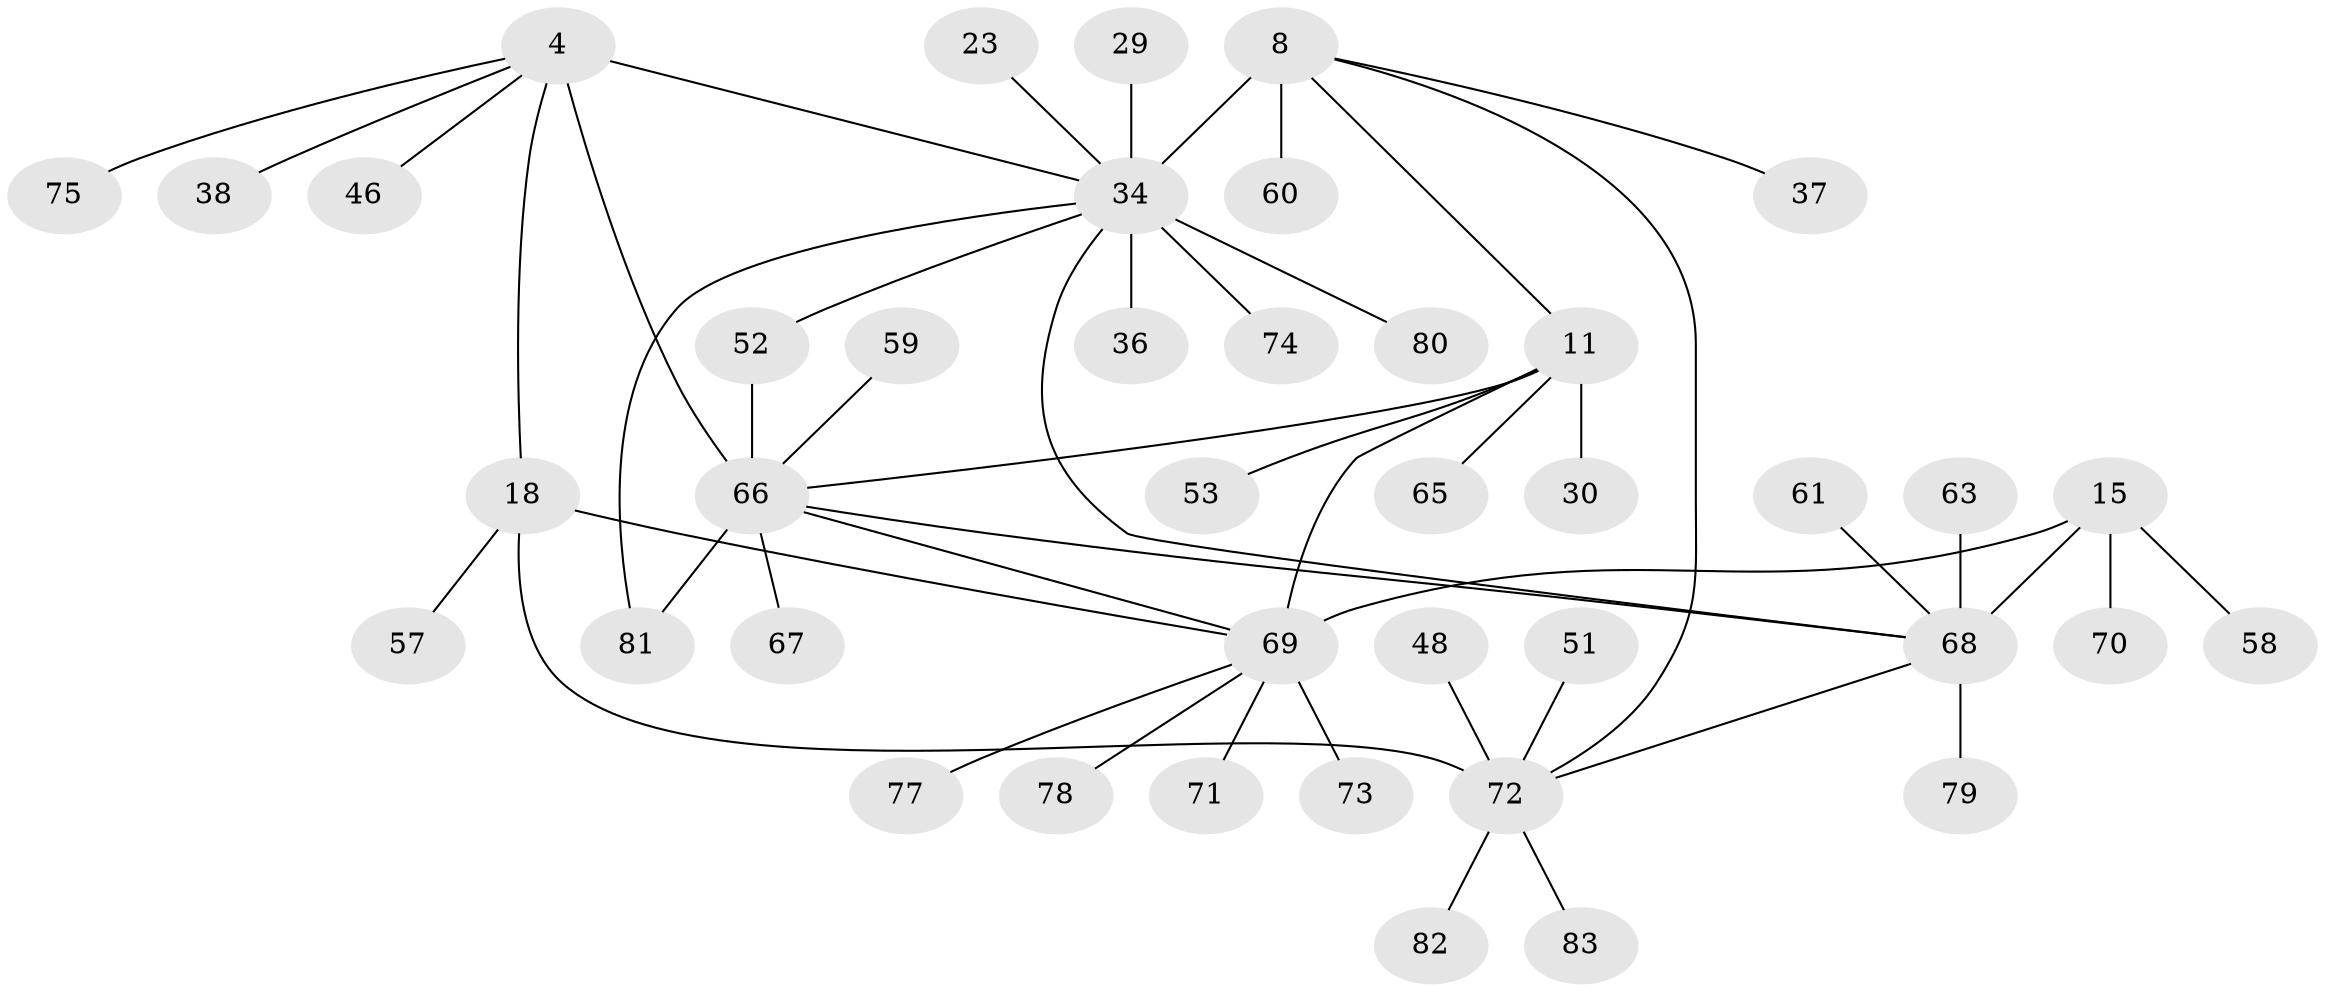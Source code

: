 // original degree distribution, {8: 0.060240963855421686, 4: 0.03614457831325301, 7: 0.012048192771084338, 10: 0.024096385542168676, 5: 0.04819277108433735, 3: 0.060240963855421686, 11: 0.012048192771084338, 6: 0.024096385542168676, 9: 0.012048192771084338, 1: 0.6024096385542169, 2: 0.10843373493975904}
// Generated by graph-tools (version 1.1) at 2025/55/03/09/25 04:55:54]
// undirected, 41 vertices, 49 edges
graph export_dot {
graph [start="1"]
  node [color=gray90,style=filled];
  4 [super="+3"];
  8 [super="+7"];
  11 [super="+10"];
  15 [super="+14"];
  18 [super="+17"];
  23;
  29;
  30;
  34 [super="+6+21"];
  36;
  37 [super="+27"];
  38;
  46;
  48;
  51;
  52;
  53;
  57;
  58 [super="+40"];
  59;
  60;
  61;
  63;
  65;
  66 [super="+2+47+50"];
  67;
  68 [super="+16+25+43"];
  69 [super="+64+12+28+33+42+45+49+54+55+56"];
  70;
  71;
  72 [super="+39+32"];
  73;
  74 [super="+62"];
  75;
  77;
  78;
  79 [super="+44"];
  80;
  81 [super="+76"];
  82;
  83;
  4 -- 18;
  4 -- 38;
  4 -- 46;
  4 -- 75;
  4 -- 66 [weight=4];
  4 -- 34;
  8 -- 60;
  8 -- 11;
  8 -- 37;
  8 -- 34 [weight=4];
  8 -- 72;
  11 -- 65;
  11 -- 53;
  11 -- 30;
  11 -- 69 [weight=4];
  11 -- 66;
  15 -- 70;
  15 -- 58;
  15 -- 69;
  15 -- 68 [weight=4];
  18 -- 57;
  18 -- 69;
  18 -- 72 [weight=4];
  23 -- 34;
  29 -- 34;
  34 -- 36;
  34 -- 68;
  34 -- 74;
  34 -- 80;
  34 -- 81 [weight=2];
  34 -- 52;
  48 -- 72;
  51 -- 72;
  52 -- 66;
  59 -- 66;
  61 -- 68;
  63 -- 68;
  66 -- 67;
  66 -- 69;
  66 -- 81;
  66 -- 68;
  68 -- 79;
  68 -- 72;
  69 -- 71;
  69 -- 73;
  69 -- 77;
  69 -- 78;
  72 -- 82;
  72 -- 83;
}
